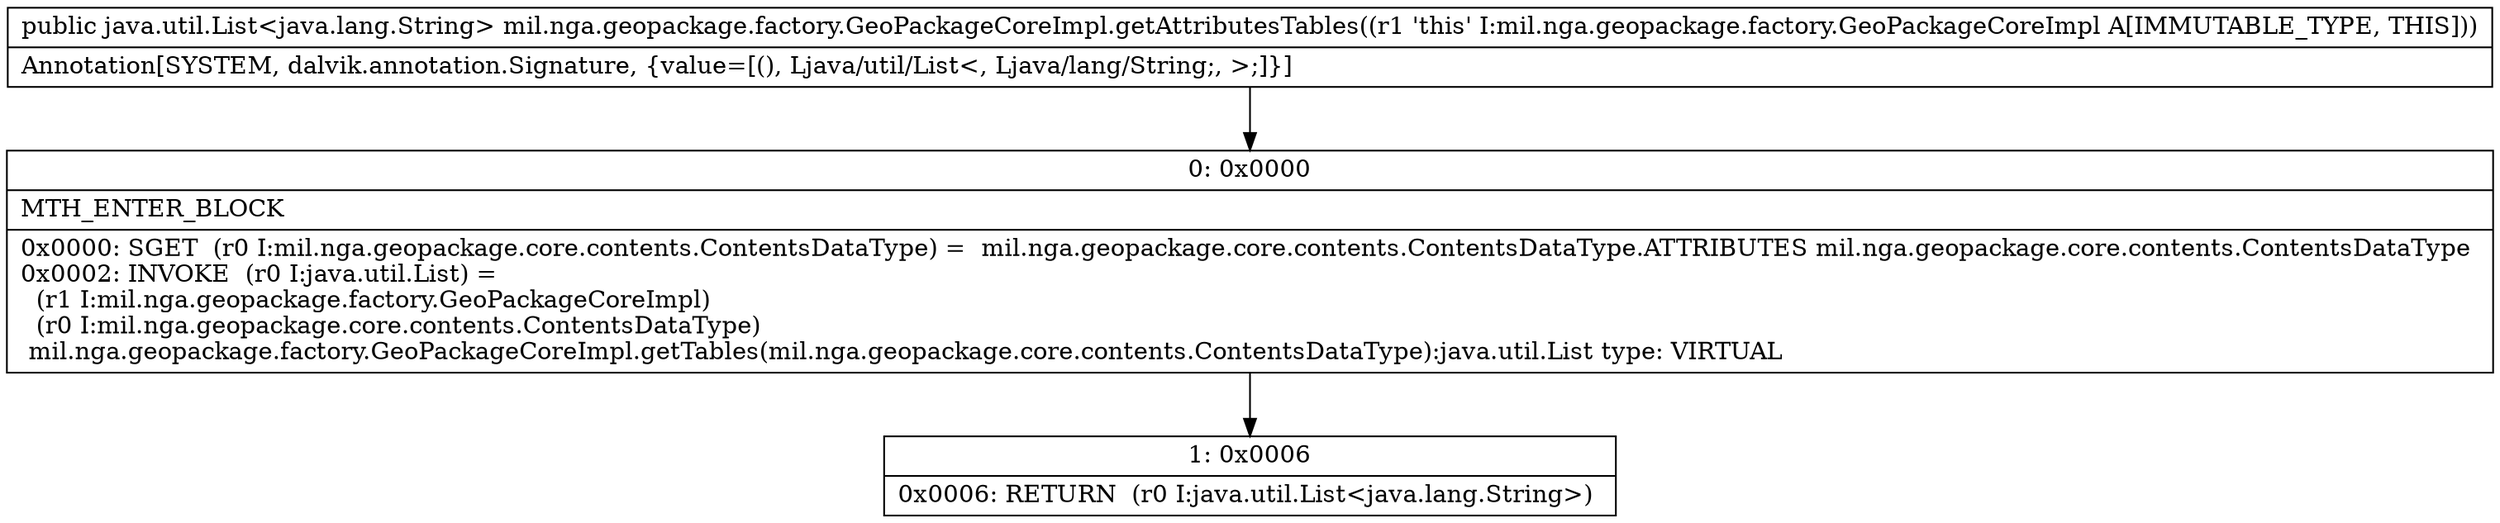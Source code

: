 digraph "CFG formil.nga.geopackage.factory.GeoPackageCoreImpl.getAttributesTables()Ljava\/util\/List;" {
Node_0 [shape=record,label="{0\:\ 0x0000|MTH_ENTER_BLOCK\l|0x0000: SGET  (r0 I:mil.nga.geopackage.core.contents.ContentsDataType) =  mil.nga.geopackage.core.contents.ContentsDataType.ATTRIBUTES mil.nga.geopackage.core.contents.ContentsDataType \l0x0002: INVOKE  (r0 I:java.util.List) = \l  (r1 I:mil.nga.geopackage.factory.GeoPackageCoreImpl)\l  (r0 I:mil.nga.geopackage.core.contents.ContentsDataType)\l mil.nga.geopackage.factory.GeoPackageCoreImpl.getTables(mil.nga.geopackage.core.contents.ContentsDataType):java.util.List type: VIRTUAL \l}"];
Node_1 [shape=record,label="{1\:\ 0x0006|0x0006: RETURN  (r0 I:java.util.List\<java.lang.String\>) \l}"];
MethodNode[shape=record,label="{public java.util.List\<java.lang.String\> mil.nga.geopackage.factory.GeoPackageCoreImpl.getAttributesTables((r1 'this' I:mil.nga.geopackage.factory.GeoPackageCoreImpl A[IMMUTABLE_TYPE, THIS]))  | Annotation[SYSTEM, dalvik.annotation.Signature, \{value=[(), Ljava\/util\/List\<, Ljava\/lang\/String;, \>;]\}]\l}"];
MethodNode -> Node_0;
Node_0 -> Node_1;
}

